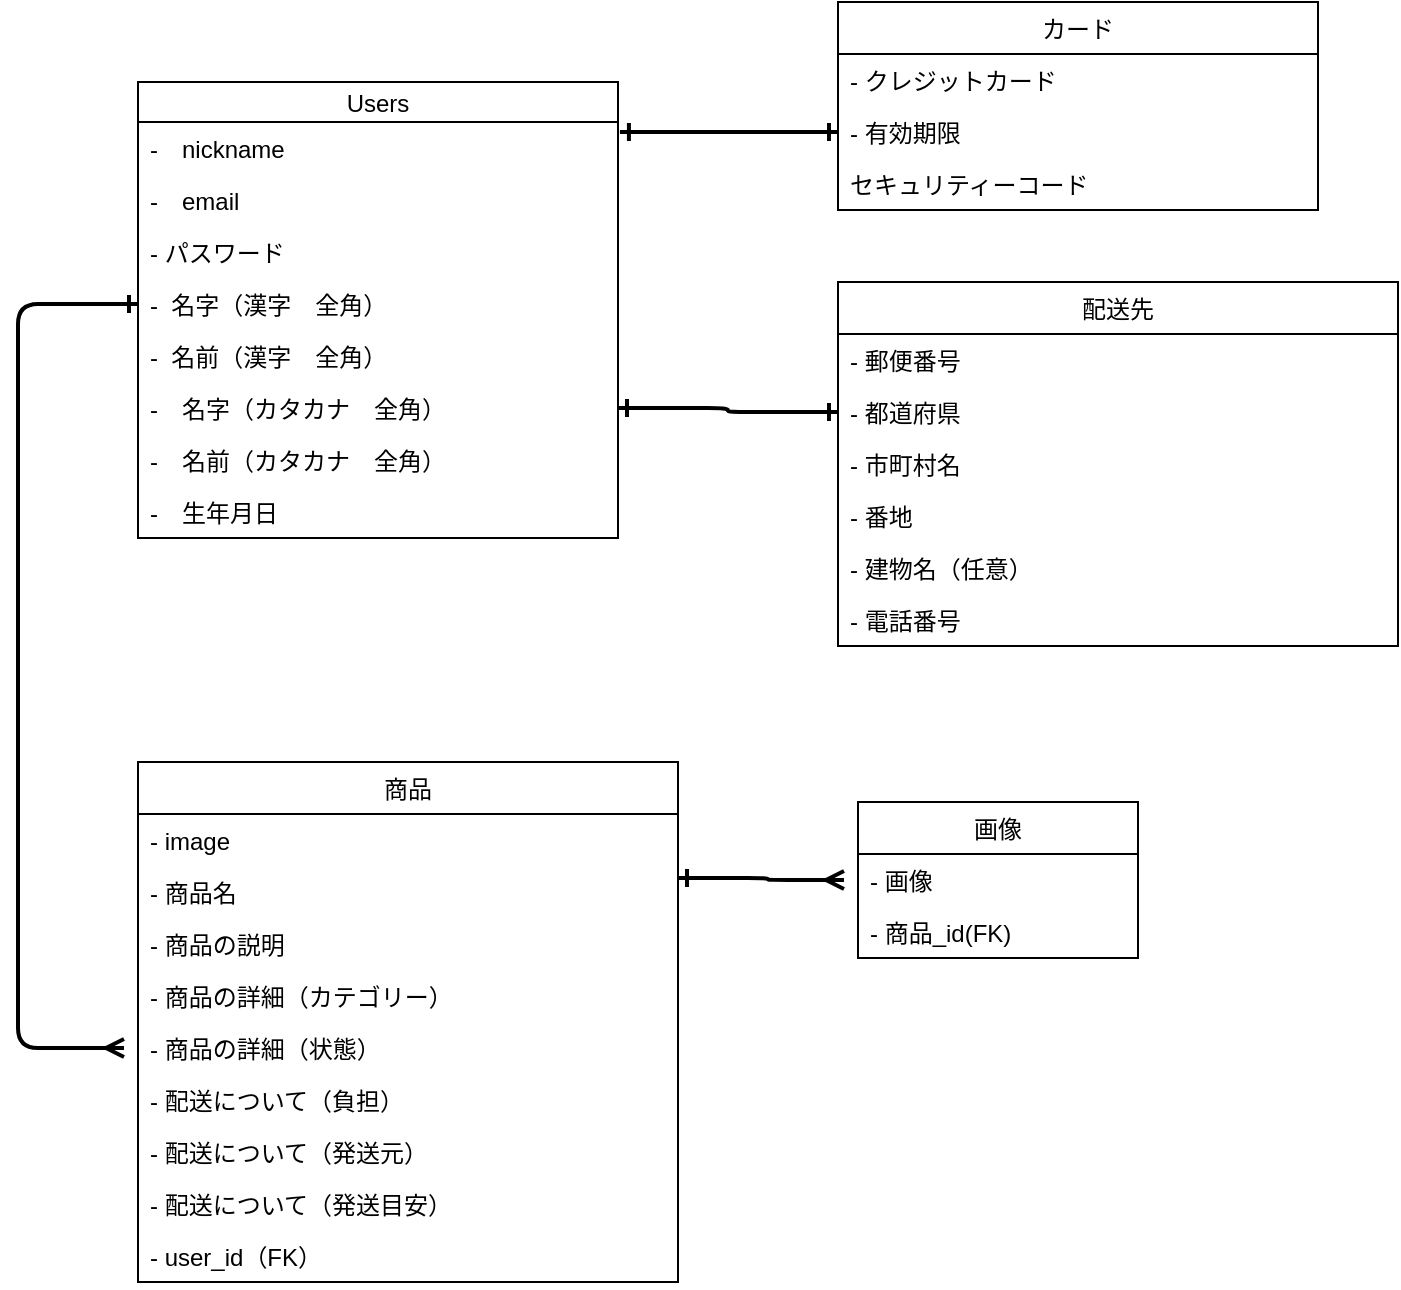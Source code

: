 <mxfile>
    <diagram id="MJSc5mg7pPjkh7QRcKe2" name="ページ1">
        <mxGraphModel dx="744" dy="680" grid="1" gridSize="10" guides="1" tooltips="1" connect="1" arrows="1" fold="1" page="1" pageScale="1" pageWidth="827" pageHeight="1169" math="0" shadow="0">
            <root>
                <mxCell id="0"/>
                <mxCell id="1" parent="0"/>
                <mxCell id="17" value="Users" style="swimlane;fontStyle=0;childLayout=stackLayout;horizontal=1;startSize=20;horizontalStack=0;resizeParent=1;resizeParentMax=0;resizeLast=0;collapsible=1;marginBottom=0;rounded=0;sketch=0;" vertex="1" parent="1">
                    <mxGeometry x="80" y="40" width="240" height="228" as="geometry"/>
                </mxCell>
                <mxCell id="20" value="-　nickname&#10;" style="text;strokeColor=none;fillColor=none;align=left;verticalAlign=top;spacingLeft=4;spacingRight=4;overflow=hidden;rotatable=0;points=[[0,0.5],[1,0.5]];portConstraint=eastwest;" vertex="1" parent="17">
                    <mxGeometry y="20" width="240" height="26" as="geometry"/>
                </mxCell>
                <mxCell id="18" value="-　email" style="text;strokeColor=none;fillColor=none;align=left;verticalAlign=top;spacingLeft=4;spacingRight=4;overflow=hidden;rotatable=0;points=[[0,0.5],[1,0.5]];portConstraint=eastwest;" vertex="1" parent="17">
                    <mxGeometry y="46" width="240" height="26" as="geometry"/>
                </mxCell>
                <mxCell id="19" value="- パスワード" style="text;strokeColor=none;fillColor=none;align=left;verticalAlign=top;spacingLeft=4;spacingRight=4;overflow=hidden;rotatable=0;points=[[0,0.5],[1,0.5]];portConstraint=eastwest;" vertex="1" parent="17">
                    <mxGeometry y="72" width="240" height="26" as="geometry"/>
                </mxCell>
                <mxCell id="21" value="-  名字（漢字　全角）" style="text;strokeColor=none;fillColor=none;align=left;verticalAlign=top;spacingLeft=4;spacingRight=4;overflow=hidden;rotatable=0;points=[[0,0.5],[1,0.5]];portConstraint=eastwest;" vertex="1" parent="17">
                    <mxGeometry y="98" width="240" height="26" as="geometry"/>
                </mxCell>
                <mxCell id="51" value="-  名前（漢字　全角）" style="text;strokeColor=none;fillColor=none;align=left;verticalAlign=top;spacingLeft=4;spacingRight=4;overflow=hidden;rotatable=0;points=[[0,0.5],[1,0.5]];portConstraint=eastwest;" vertex="1" parent="17">
                    <mxGeometry y="124" width="240" height="26" as="geometry"/>
                </mxCell>
                <mxCell id="22" value="-　名字（カタカナ　全角）" style="text;strokeColor=none;fillColor=none;align=left;verticalAlign=top;spacingLeft=4;spacingRight=4;overflow=hidden;rotatable=0;points=[[0,0.5],[1,0.5]];portConstraint=eastwest;" vertex="1" parent="17">
                    <mxGeometry y="150" width="240" height="26" as="geometry"/>
                </mxCell>
                <mxCell id="52" value="-　名前（カタカナ　全角）" style="text;strokeColor=none;fillColor=none;align=left;verticalAlign=top;spacingLeft=4;spacingRight=4;overflow=hidden;rotatable=0;points=[[0,0.5],[1,0.5]];portConstraint=eastwest;" vertex="1" parent="17">
                    <mxGeometry y="176" width="240" height="26" as="geometry"/>
                </mxCell>
                <mxCell id="23" value="-　生年月日" style="text;strokeColor=none;fillColor=none;align=left;verticalAlign=top;spacingLeft=4;spacingRight=4;overflow=hidden;rotatable=0;points=[[0,0.5],[1,0.5]];portConstraint=eastwest;" vertex="1" parent="17">
                    <mxGeometry y="202" width="240" height="26" as="geometry"/>
                </mxCell>
                <mxCell id="25" value="商品" style="swimlane;fontStyle=0;childLayout=stackLayout;horizontal=1;startSize=26;horizontalStack=0;resizeParent=1;resizeParentMax=0;resizeLast=0;collapsible=1;marginBottom=0;rounded=0;sketch=0;" vertex="1" parent="1">
                    <mxGeometry x="80" y="380" width="270" height="260" as="geometry">
                        <mxRectangle x="400" y="40" width="110" height="26" as="alternateBounds"/>
                    </mxGeometry>
                </mxCell>
                <mxCell id="26" value="- image" style="text;strokeColor=none;fillColor=none;align=left;verticalAlign=top;spacingLeft=4;spacingRight=4;overflow=hidden;rotatable=0;points=[[0,0.5],[1,0.5]];portConstraint=eastwest;" vertex="1" parent="25">
                    <mxGeometry y="26" width="270" height="26" as="geometry"/>
                </mxCell>
                <mxCell id="27" value="- 商品名" style="text;strokeColor=none;fillColor=none;align=left;verticalAlign=top;spacingLeft=4;spacingRight=4;overflow=hidden;rotatable=0;points=[[0,0.5],[1,0.5]];portConstraint=eastwest;" vertex="1" parent="25">
                    <mxGeometry y="52" width="270" height="26" as="geometry"/>
                </mxCell>
                <mxCell id="28" value="- 商品の説明" style="text;strokeColor=none;fillColor=none;align=left;verticalAlign=top;spacingLeft=4;spacingRight=4;overflow=hidden;rotatable=0;points=[[0,0.5],[1,0.5]];portConstraint=eastwest;" vertex="1" parent="25">
                    <mxGeometry y="78" width="270" height="26" as="geometry"/>
                </mxCell>
                <mxCell id="29" value="- 商品の詳細（カテゴリー）" style="text;strokeColor=none;fillColor=none;align=left;verticalAlign=top;spacingLeft=4;spacingRight=4;overflow=hidden;rotatable=0;points=[[0,0.5],[1,0.5]];portConstraint=eastwest;" vertex="1" parent="25">
                    <mxGeometry y="104" width="270" height="26" as="geometry"/>
                </mxCell>
                <mxCell id="30" value="- 商品の詳細（状態）" style="text;strokeColor=none;fillColor=none;align=left;verticalAlign=top;spacingLeft=4;spacingRight=4;overflow=hidden;rotatable=0;points=[[0,0.5],[1,0.5]];portConstraint=eastwest;" vertex="1" parent="25">
                    <mxGeometry y="130" width="270" height="26" as="geometry"/>
                </mxCell>
                <mxCell id="31" value="- 配送について（負担）&#10;" style="text;strokeColor=none;fillColor=none;align=left;verticalAlign=top;spacingLeft=4;spacingRight=4;overflow=hidden;rotatable=0;points=[[0,0.5],[1,0.5]];portConstraint=eastwest;" vertex="1" parent="25">
                    <mxGeometry y="156" width="270" height="26" as="geometry"/>
                </mxCell>
                <mxCell id="33" value="- 配送について（発送元）&#10;" style="text;strokeColor=none;fillColor=none;align=left;verticalAlign=top;spacingLeft=4;spacingRight=4;overflow=hidden;rotatable=0;points=[[0,0.5],[1,0.5]];portConstraint=eastwest;" vertex="1" parent="25">
                    <mxGeometry y="182" width="270" height="26" as="geometry"/>
                </mxCell>
                <mxCell id="34" value="- 配送について（発送目安）&#10;" style="text;strokeColor=none;fillColor=none;align=left;verticalAlign=top;spacingLeft=4;spacingRight=4;overflow=hidden;rotatable=0;points=[[0,0.5],[1,0.5]];portConstraint=eastwest;" vertex="1" parent="25">
                    <mxGeometry y="208" width="270" height="26" as="geometry"/>
                </mxCell>
                <mxCell id="64" value="- user_id（FK）&#10;" style="text;strokeColor=none;fillColor=none;align=left;verticalAlign=top;spacingLeft=4;spacingRight=4;overflow=hidden;rotatable=0;points=[[0,0.5],[1,0.5]];portConstraint=eastwest;" vertex="1" parent="25">
                    <mxGeometry y="234" width="270" height="26" as="geometry"/>
                </mxCell>
                <mxCell id="35" value="配送先" style="swimlane;fontStyle=0;childLayout=stackLayout;horizontal=1;startSize=26;horizontalStack=0;resizeParent=1;resizeParentMax=0;resizeLast=0;collapsible=1;marginBottom=0;rounded=0;sketch=0;" vertex="1" parent="1">
                    <mxGeometry x="430" y="140" width="280" height="182" as="geometry"/>
                </mxCell>
                <mxCell id="36" value="- 郵便番号" style="text;strokeColor=none;fillColor=none;align=left;verticalAlign=top;spacingLeft=4;spacingRight=4;overflow=hidden;rotatable=0;points=[[0,0.5],[1,0.5]];portConstraint=eastwest;" vertex="1" parent="35">
                    <mxGeometry y="26" width="280" height="26" as="geometry"/>
                </mxCell>
                <mxCell id="37" value="- 都道府県" style="text;strokeColor=none;fillColor=none;align=left;verticalAlign=top;spacingLeft=4;spacingRight=4;overflow=hidden;rotatable=0;points=[[0,0.5],[1,0.5]];portConstraint=eastwest;" vertex="1" parent="35">
                    <mxGeometry y="52" width="280" height="26" as="geometry"/>
                </mxCell>
                <mxCell id="38" value="- 市町村名&#10;" style="text;strokeColor=none;fillColor=none;align=left;verticalAlign=top;spacingLeft=4;spacingRight=4;overflow=hidden;rotatable=0;points=[[0,0.5],[1,0.5]];portConstraint=eastwest;" vertex="1" parent="35">
                    <mxGeometry y="78" width="280" height="26" as="geometry"/>
                </mxCell>
                <mxCell id="39" value="- 番地" style="text;strokeColor=none;fillColor=none;align=left;verticalAlign=top;spacingLeft=4;spacingRight=4;overflow=hidden;rotatable=0;points=[[0,0.5],[1,0.5]];portConstraint=eastwest;" vertex="1" parent="35">
                    <mxGeometry y="104" width="280" height="26" as="geometry"/>
                </mxCell>
                <mxCell id="40" value="- 建物名（任意）&#10;" style="text;strokeColor=none;fillColor=none;align=left;verticalAlign=top;spacingLeft=4;spacingRight=4;overflow=hidden;rotatable=0;points=[[0,0.5],[1,0.5]];portConstraint=eastwest;" vertex="1" parent="35">
                    <mxGeometry y="130" width="280" height="26" as="geometry"/>
                </mxCell>
                <mxCell id="41" value="- 電話番号&#10;" style="text;strokeColor=none;fillColor=none;align=left;verticalAlign=top;spacingLeft=4;spacingRight=4;overflow=hidden;rotatable=0;points=[[0,0.5],[1,0.5]];portConstraint=eastwest;" vertex="1" parent="35">
                    <mxGeometry y="156" width="280" height="26" as="geometry"/>
                </mxCell>
                <mxCell id="42" value="カード" style="swimlane;fontStyle=0;childLayout=stackLayout;horizontal=1;startSize=26;horizontalStack=0;resizeParent=1;resizeParentMax=0;resizeLast=0;collapsible=1;marginBottom=0;rounded=0;sketch=0;" vertex="1" parent="1">
                    <mxGeometry x="430" width="240" height="104" as="geometry"/>
                </mxCell>
                <mxCell id="43" value="- クレジットカード" style="text;strokeColor=none;fillColor=none;align=left;verticalAlign=top;spacingLeft=4;spacingRight=4;overflow=hidden;rotatable=0;points=[[0,0.5],[1,0.5]];portConstraint=eastwest;" vertex="1" parent="42">
                    <mxGeometry y="26" width="240" height="26" as="geometry"/>
                </mxCell>
                <mxCell id="44" value="- 有効期限" style="text;strokeColor=none;fillColor=none;align=left;verticalAlign=top;spacingLeft=4;spacingRight=4;overflow=hidden;rotatable=0;points=[[0,0.5],[1,0.5]];portConstraint=eastwest;" vertex="1" parent="42">
                    <mxGeometry y="52" width="240" height="26" as="geometry"/>
                </mxCell>
                <mxCell id="45" value="セキュリティーコード" style="text;strokeColor=none;fillColor=none;align=left;verticalAlign=top;spacingLeft=4;spacingRight=4;overflow=hidden;rotatable=0;points=[[0,0.5],[1,0.5]];portConstraint=eastwest;" vertex="1" parent="42">
                    <mxGeometry y="78" width="240" height="26" as="geometry"/>
                </mxCell>
                <mxCell id="60" style="edgeStyle=orthogonalEdgeStyle;curved=0;rounded=1;sketch=0;jumpSize=21;orthogonalLoop=1;jettySize=auto;html=1;exitX=0;exitY=0.5;exitDx=0;exitDy=0;startArrow=ERone;startFill=0;endArrow=ERmany;endFill=0;targetPerimeterSpacing=7;strokeWidth=2;" edge="1" parent="1" source="21" target="30">
                    <mxGeometry relative="1" as="geometry">
                        <Array as="points">
                            <mxPoint x="20" y="151"/>
                            <mxPoint x="20" y="523"/>
                        </Array>
                    </mxGeometry>
                </mxCell>
                <mxCell id="62" style="edgeStyle=orthogonalEdgeStyle;curved=0;rounded=1;sketch=0;jumpSize=21;orthogonalLoop=1;jettySize=auto;html=1;exitX=0;exitY=0.5;exitDx=0;exitDy=0;entryX=1.004;entryY=0.192;entryDx=0;entryDy=0;entryPerimeter=0;startArrow=ERone;startFill=0;endArrow=ERone;endFill=0;targetPerimeterSpacing=7;strokeWidth=2;" edge="1" parent="1" source="44" target="20">
                    <mxGeometry relative="1" as="geometry"/>
                </mxCell>
                <mxCell id="63" style="edgeStyle=orthogonalEdgeStyle;curved=0;rounded=1;sketch=0;jumpSize=21;orthogonalLoop=1;jettySize=auto;html=1;exitX=1;exitY=0.5;exitDx=0;exitDy=0;entryX=0;entryY=0.5;entryDx=0;entryDy=0;startArrow=ERone;startFill=0;endArrow=ERone;endFill=0;targetPerimeterSpacing=7;strokeWidth=2;" edge="1" parent="1" source="22" target="37">
                    <mxGeometry relative="1" as="geometry"/>
                </mxCell>
                <mxCell id="65" value="画像" style="swimlane;fontStyle=0;childLayout=stackLayout;horizontal=1;startSize=26;horizontalStack=0;resizeParent=1;resizeParentMax=0;resizeLast=0;collapsible=1;marginBottom=0;rounded=0;sketch=0;" vertex="1" parent="1">
                    <mxGeometry x="440" y="400" width="140" height="78" as="geometry"/>
                </mxCell>
                <mxCell id="66" value="- 画像" style="text;strokeColor=none;fillColor=none;align=left;verticalAlign=top;spacingLeft=4;spacingRight=4;overflow=hidden;rotatable=0;points=[[0,0.5],[1,0.5]];portConstraint=eastwest;" vertex="1" parent="65">
                    <mxGeometry y="26" width="140" height="26" as="geometry"/>
                </mxCell>
                <mxCell id="68" value="- 商品_id(FK)" style="text;strokeColor=none;fillColor=none;align=left;verticalAlign=top;spacingLeft=4;spacingRight=4;overflow=hidden;rotatable=0;points=[[0,0.5],[1,0.5]];portConstraint=eastwest;" vertex="1" parent="65">
                    <mxGeometry y="52" width="140" height="26" as="geometry"/>
                </mxCell>
                <mxCell id="69" style="edgeStyle=orthogonalEdgeStyle;curved=0;rounded=1;sketch=0;jumpSize=21;orthogonalLoop=1;jettySize=auto;html=1;exitX=1;exitY=0.231;exitDx=0;exitDy=0;startArrow=ERone;startFill=0;endArrow=ERmany;endFill=0;targetPerimeterSpacing=7;strokeWidth=2;exitPerimeter=0;" edge="1" parent="1" source="27" target="66">
                    <mxGeometry relative="1" as="geometry"/>
                </mxCell>
            </root>
        </mxGraphModel>
    </diagram>
</mxfile>